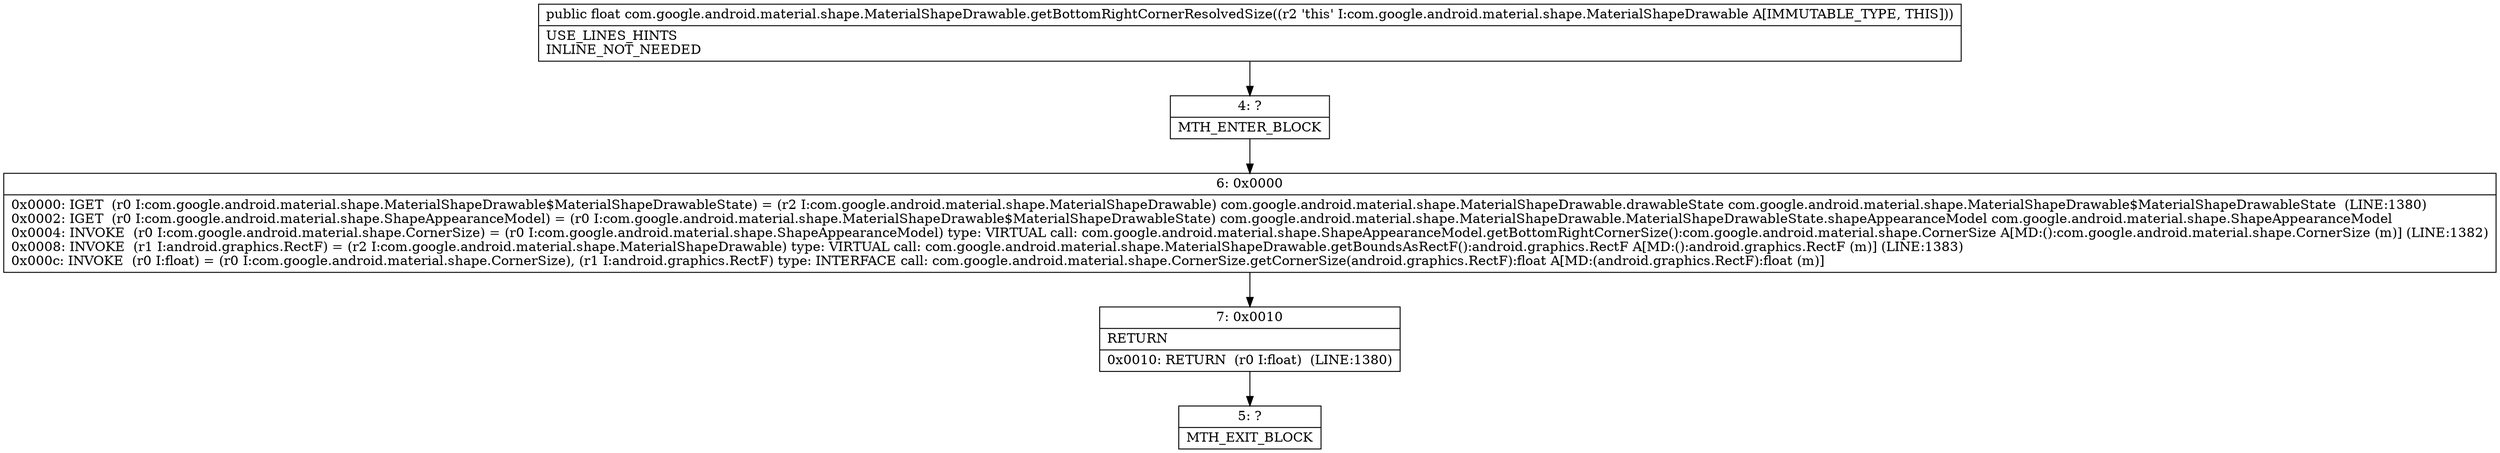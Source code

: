 digraph "CFG forcom.google.android.material.shape.MaterialShapeDrawable.getBottomRightCornerResolvedSize()F" {
Node_4 [shape=record,label="{4\:\ ?|MTH_ENTER_BLOCK\l}"];
Node_6 [shape=record,label="{6\:\ 0x0000|0x0000: IGET  (r0 I:com.google.android.material.shape.MaterialShapeDrawable$MaterialShapeDrawableState) = (r2 I:com.google.android.material.shape.MaterialShapeDrawable) com.google.android.material.shape.MaterialShapeDrawable.drawableState com.google.android.material.shape.MaterialShapeDrawable$MaterialShapeDrawableState  (LINE:1380)\l0x0002: IGET  (r0 I:com.google.android.material.shape.ShapeAppearanceModel) = (r0 I:com.google.android.material.shape.MaterialShapeDrawable$MaterialShapeDrawableState) com.google.android.material.shape.MaterialShapeDrawable.MaterialShapeDrawableState.shapeAppearanceModel com.google.android.material.shape.ShapeAppearanceModel \l0x0004: INVOKE  (r0 I:com.google.android.material.shape.CornerSize) = (r0 I:com.google.android.material.shape.ShapeAppearanceModel) type: VIRTUAL call: com.google.android.material.shape.ShapeAppearanceModel.getBottomRightCornerSize():com.google.android.material.shape.CornerSize A[MD:():com.google.android.material.shape.CornerSize (m)] (LINE:1382)\l0x0008: INVOKE  (r1 I:android.graphics.RectF) = (r2 I:com.google.android.material.shape.MaterialShapeDrawable) type: VIRTUAL call: com.google.android.material.shape.MaterialShapeDrawable.getBoundsAsRectF():android.graphics.RectF A[MD:():android.graphics.RectF (m)] (LINE:1383)\l0x000c: INVOKE  (r0 I:float) = (r0 I:com.google.android.material.shape.CornerSize), (r1 I:android.graphics.RectF) type: INTERFACE call: com.google.android.material.shape.CornerSize.getCornerSize(android.graphics.RectF):float A[MD:(android.graphics.RectF):float (m)]\l}"];
Node_7 [shape=record,label="{7\:\ 0x0010|RETURN\l|0x0010: RETURN  (r0 I:float)  (LINE:1380)\l}"];
Node_5 [shape=record,label="{5\:\ ?|MTH_EXIT_BLOCK\l}"];
MethodNode[shape=record,label="{public float com.google.android.material.shape.MaterialShapeDrawable.getBottomRightCornerResolvedSize((r2 'this' I:com.google.android.material.shape.MaterialShapeDrawable A[IMMUTABLE_TYPE, THIS]))  | USE_LINES_HINTS\lINLINE_NOT_NEEDED\l}"];
MethodNode -> Node_4;Node_4 -> Node_6;
Node_6 -> Node_7;
Node_7 -> Node_5;
}

